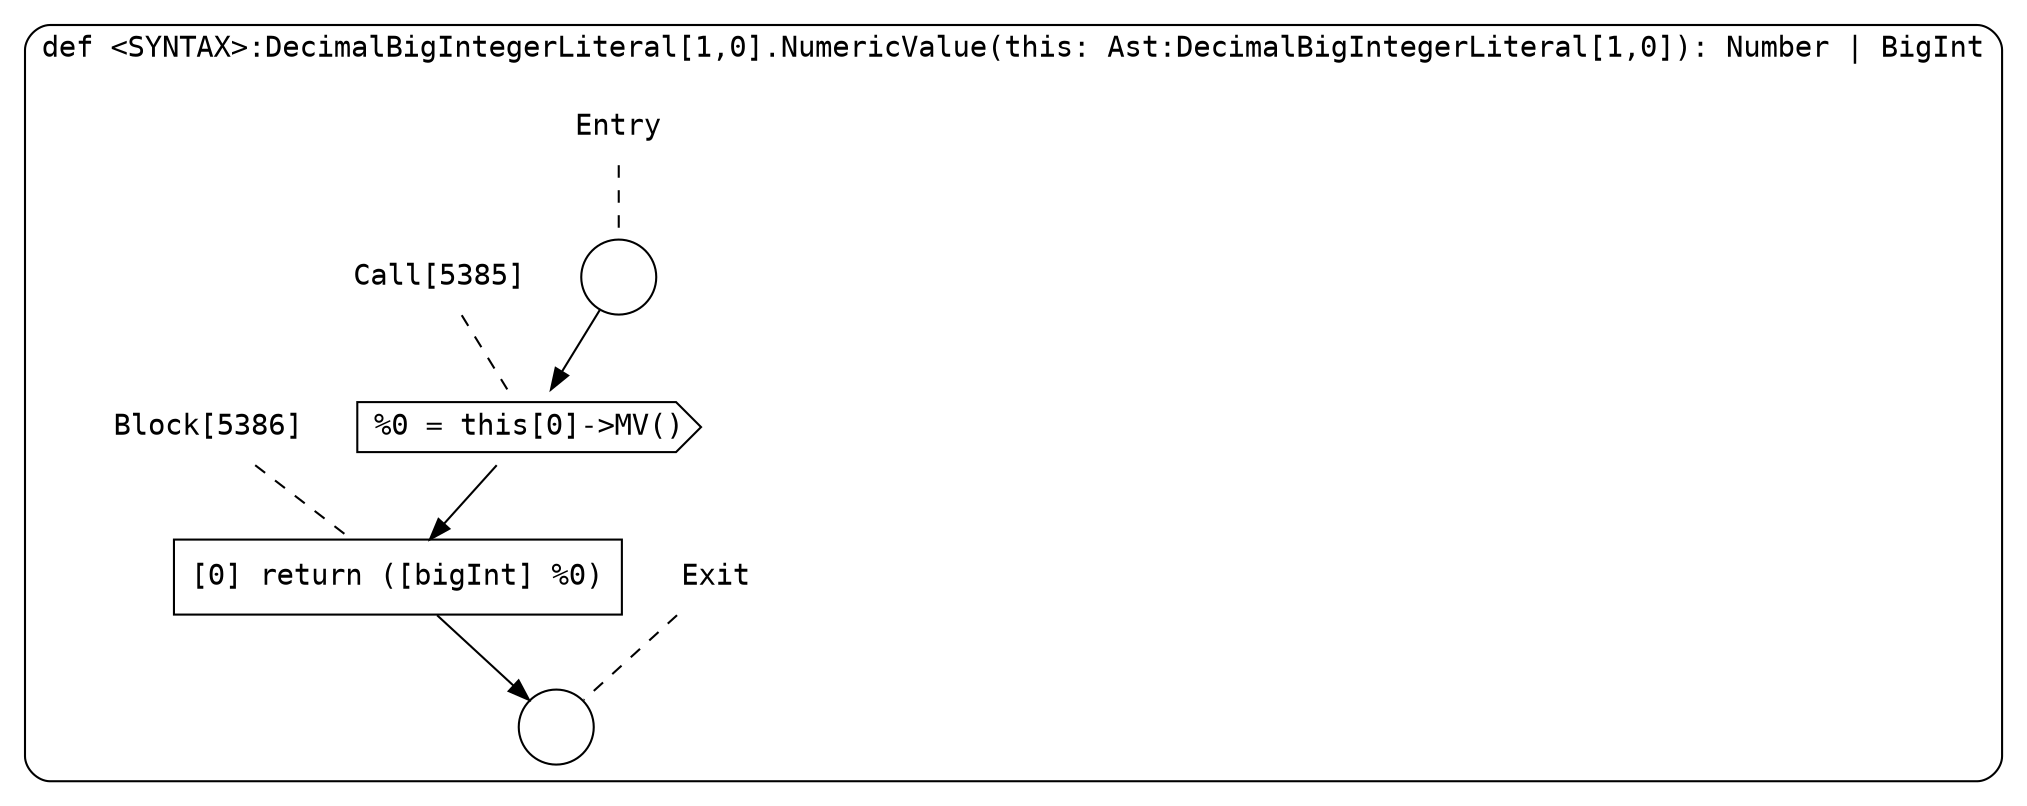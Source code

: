 digraph {
  graph [fontname = "Consolas"]
  node [fontname = "Consolas"]
  edge [fontname = "Consolas"]
  subgraph cluster1181 {
    label = "def <SYNTAX>:DecimalBigIntegerLiteral[1,0].NumericValue(this: Ast:DecimalBigIntegerLiteral[1,0]): Number | BigInt"
    style = rounded
    cluster1181_entry_name [shape=none, label=<<font color="black">Entry</font>>]
    cluster1181_entry_name -> cluster1181_entry [arrowhead=none, color="black", style=dashed]
    cluster1181_entry [shape=circle label=" " color="black" fillcolor="white" style=filled]
    cluster1181_entry -> node5385 [color="black"]
    cluster1181_exit_name [shape=none, label=<<font color="black">Exit</font>>]
    cluster1181_exit_name -> cluster1181_exit [arrowhead=none, color="black", style=dashed]
    cluster1181_exit [shape=circle label=" " color="black" fillcolor="white" style=filled]
    node5385_name [shape=none, label=<<font color="black">Call[5385]</font>>]
    node5385_name -> node5385 [arrowhead=none, color="black", style=dashed]
    node5385 [shape=cds, label=<<font color="black">%0 = this[0]-&gt;MV()</font>> color="black" fillcolor="white", style=filled]
    node5385 -> node5386 [color="black"]
    node5386_name [shape=none, label=<<font color="black">Block[5386]</font>>]
    node5386_name -> node5386 [arrowhead=none, color="black", style=dashed]
    node5386 [shape=box, label=<<font color="black">[0] return ([bigInt] %0)<BR ALIGN="LEFT"/></font>> color="black" fillcolor="white", style=filled]
    node5386 -> cluster1181_exit [color="black"]
  }
}